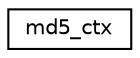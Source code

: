 digraph G
{
  edge [fontname="Helvetica",fontsize="10",labelfontname="Helvetica",labelfontsize="10"];
  node [fontname="Helvetica",fontsize="10",shape=record];
  rankdir=LR;
  Node1 [label="md5_ctx",height=0.2,width=0.4,color="black", fillcolor="white", style="filled",URL="$d0/d9a/structmd5__ctx.html"];
}

